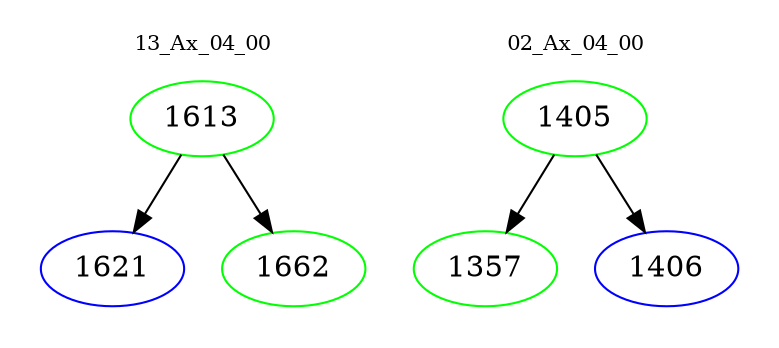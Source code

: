 digraph{
subgraph cluster_0 {
color = white
label = "13_Ax_04_00";
fontsize=10;
T0_1613 [label="1613", color="green"]
T0_1613 -> T0_1621 [color="black"]
T0_1621 [label="1621", color="blue"]
T0_1613 -> T0_1662 [color="black"]
T0_1662 [label="1662", color="green"]
}
subgraph cluster_1 {
color = white
label = "02_Ax_04_00";
fontsize=10;
T1_1405 [label="1405", color="green"]
T1_1405 -> T1_1357 [color="black"]
T1_1357 [label="1357", color="green"]
T1_1405 -> T1_1406 [color="black"]
T1_1406 [label="1406", color="blue"]
}
}
